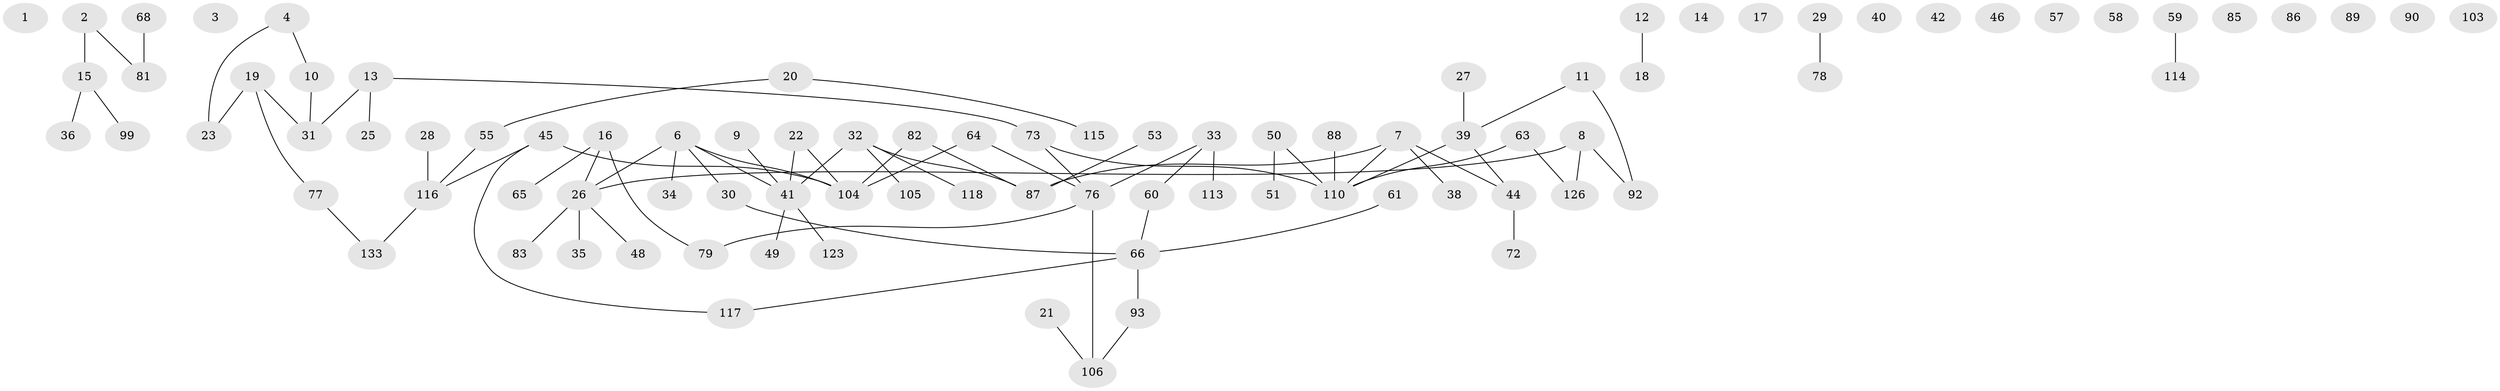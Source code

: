 // original degree distribution, {1: 0.3609022556390977, 2: 0.2781954887218045, 0: 0.07518796992481203, 4: 0.09022556390977443, 3: 0.18045112781954886, 5: 0.015037593984962405}
// Generated by graph-tools (version 1.1) at 2025/41/03/06/25 10:41:22]
// undirected, 90 vertices, 83 edges
graph export_dot {
graph [start="1"]
  node [color=gray90,style=filled];
  1 [super="+24"];
  2 [super="+5"];
  3;
  4 [super="+43"];
  6 [super="+131"];
  7 [super="+100"];
  8 [super="+54"];
  9;
  10;
  11;
  12;
  13 [super="+71"];
  14;
  15;
  16 [super="+125"];
  17;
  18 [super="+128"];
  19 [super="+62"];
  20 [super="+52"];
  21;
  22;
  23;
  25;
  26 [super="+132"];
  27;
  28;
  29;
  30;
  31;
  32 [super="+37"];
  33 [super="+47"];
  34;
  35 [super="+107"];
  36;
  38 [super="+75"];
  39 [super="+94"];
  40 [super="+120"];
  41 [super="+84"];
  42;
  44 [super="+112"];
  45 [super="+102"];
  46;
  48 [super="+70"];
  49;
  50 [super="+56"];
  51 [super="+91"];
  53;
  55 [super="+111"];
  57;
  58 [super="+69"];
  59 [super="+119"];
  60;
  61 [super="+74"];
  63 [super="+67"];
  64;
  65;
  66 [super="+98"];
  68;
  72;
  73;
  76 [super="+101"];
  77 [super="+97"];
  78 [super="+80"];
  79;
  81;
  82 [super="+122"];
  83;
  85 [super="+130"];
  86;
  87 [super="+108"];
  88 [super="+129"];
  89;
  90;
  92 [super="+96"];
  93 [super="+95"];
  99;
  103;
  104 [super="+109"];
  105;
  106;
  110 [super="+127"];
  113;
  114 [super="+121"];
  115;
  116 [super="+124"];
  117;
  118;
  123;
  126;
  133;
  2 -- 15;
  2 -- 81;
  4 -- 10;
  4 -- 23;
  6 -- 26;
  6 -- 34;
  6 -- 30;
  6 -- 41;
  6 -- 104;
  7 -- 44;
  7 -- 110;
  7 -- 87;
  7 -- 38;
  8 -- 126;
  8 -- 26;
  8 -- 92;
  9 -- 41;
  10 -- 31;
  11 -- 39;
  11 -- 92;
  12 -- 18;
  13 -- 25;
  13 -- 31;
  13 -- 73;
  15 -- 36;
  15 -- 99;
  16 -- 65;
  16 -- 79;
  16 -- 26;
  19 -- 23;
  19 -- 31;
  19 -- 77;
  20 -- 115;
  20 -- 55;
  21 -- 106;
  22 -- 41;
  22 -- 104;
  26 -- 35;
  26 -- 83;
  26 -- 48;
  27 -- 39;
  28 -- 116;
  29 -- 78;
  30 -- 66;
  32 -- 105;
  32 -- 118;
  32 -- 87;
  32 -- 41;
  33 -- 60;
  33 -- 113;
  33 -- 76;
  39 -- 110;
  39 -- 44;
  41 -- 49;
  41 -- 123;
  44 -- 72;
  45 -- 117;
  45 -- 104;
  45 -- 116;
  50 -- 51;
  50 -- 110;
  53 -- 87;
  55 -- 116;
  59 -- 114;
  60 -- 66;
  61 -- 66;
  63 -- 126;
  63 -- 110;
  64 -- 76;
  64 -- 104;
  66 -- 117;
  66 -- 93;
  68 -- 81;
  73 -- 110;
  73 -- 76;
  76 -- 79;
  76 -- 106;
  77 -- 133;
  82 -- 87;
  82 -- 104;
  88 -- 110;
  93 -- 106;
  116 -- 133;
}
